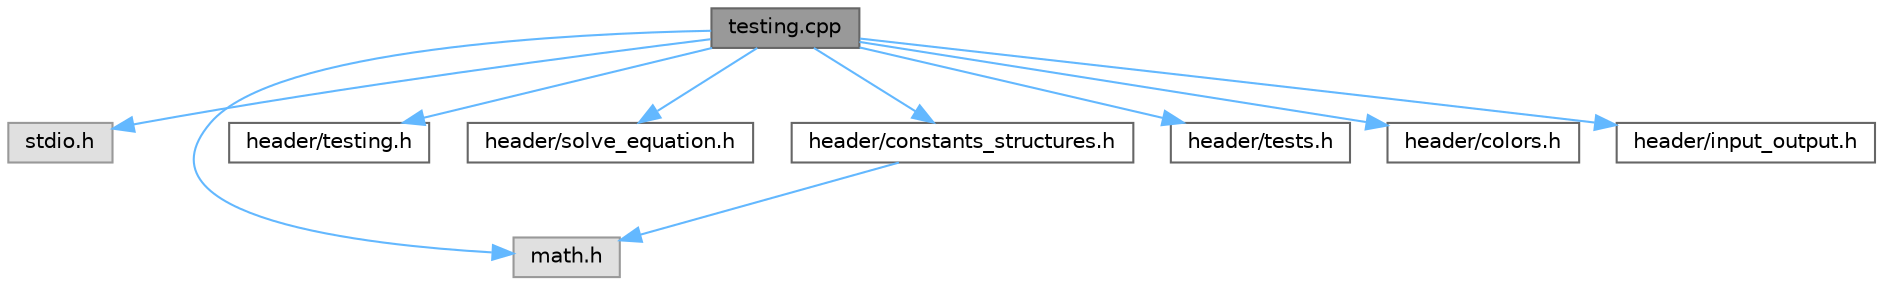 digraph "testing.cpp"
{
 // LATEX_PDF_SIZE
  bgcolor="transparent";
  edge [fontname=Helvetica,fontsize=10,labelfontname=Helvetica,labelfontsize=10];
  node [fontname=Helvetica,fontsize=10,shape=box,height=0.2,width=0.4];
  Node1 [id="Node000001",label="testing.cpp",height=0.2,width=0.4,color="gray40", fillcolor="grey60", style="filled", fontcolor="black",tooltip="a file with functions to do unit-tests"];
  Node1 -> Node2 [id="edge10_Node000001_Node000002",color="steelblue1",style="solid",tooltip=" "];
  Node2 [id="Node000002",label="stdio.h",height=0.2,width=0.4,color="grey60", fillcolor="#E0E0E0", style="filled",tooltip=" "];
  Node1 -> Node3 [id="edge11_Node000001_Node000003",color="steelblue1",style="solid",tooltip=" "];
  Node3 [id="Node000003",label="math.h",height=0.2,width=0.4,color="grey60", fillcolor="#E0E0E0", style="filled",tooltip=" "];
  Node1 -> Node4 [id="edge12_Node000001_Node000004",color="steelblue1",style="solid",tooltip=" "];
  Node4 [id="Node000004",label="header/testing.h",height=0.2,width=0.4,color="grey40", fillcolor="white", style="filled",URL="$testing_8h.html",tooltip="a header file for testing.cpp"];
  Node1 -> Node5 [id="edge13_Node000001_Node000005",color="steelblue1",style="solid",tooltip=" "];
  Node5 [id="Node000005",label="header/solve_equation.h",height=0.2,width=0.4,color="grey40", fillcolor="white", style="filled",URL="$solve__equation_8h.html",tooltip="a header file for solve_equation.cpp"];
  Node1 -> Node6 [id="edge14_Node000001_Node000006",color="steelblue1",style="solid",tooltip=" "];
  Node6 [id="Node000006",label="header/constants_structures.h",height=0.2,width=0.4,color="grey40", fillcolor="white", style="filled",URL="$constants__structures_8h.html",tooltip="a header file with all constants and structures"];
  Node6 -> Node3 [id="edge15_Node000006_Node000003",color="steelblue1",style="solid",tooltip=" "];
  Node1 -> Node7 [id="edge16_Node000001_Node000007",color="steelblue1",style="solid",tooltip=" "];
  Node7 [id="Node000007",label="header/tests.h",height=0.2,width=0.4,color="grey40", fillcolor="white", style="filled",URL="$tests_8h.html",tooltip="A file with test examples."];
  Node1 -> Node8 [id="edge17_Node000001_Node000008",color="steelblue1",style="solid",tooltip=" "];
  Node8 [id="Node000008",label="header/colors.h",height=0.2,width=0.4,color="grey40", fillcolor="white", style="filled",URL="$colors_8h.html",tooltip="a header file containing colors for colorful output in command line"];
  Node1 -> Node9 [id="edge18_Node000001_Node000009",color="steelblue1",style="solid",tooltip=" "];
  Node9 [id="Node000009",label="header/input_output.h",height=0.2,width=0.4,color="grey40", fillcolor="white", style="filled",URL="$input__output_8h.html",tooltip="a header file for input_output.cpp"];
}
